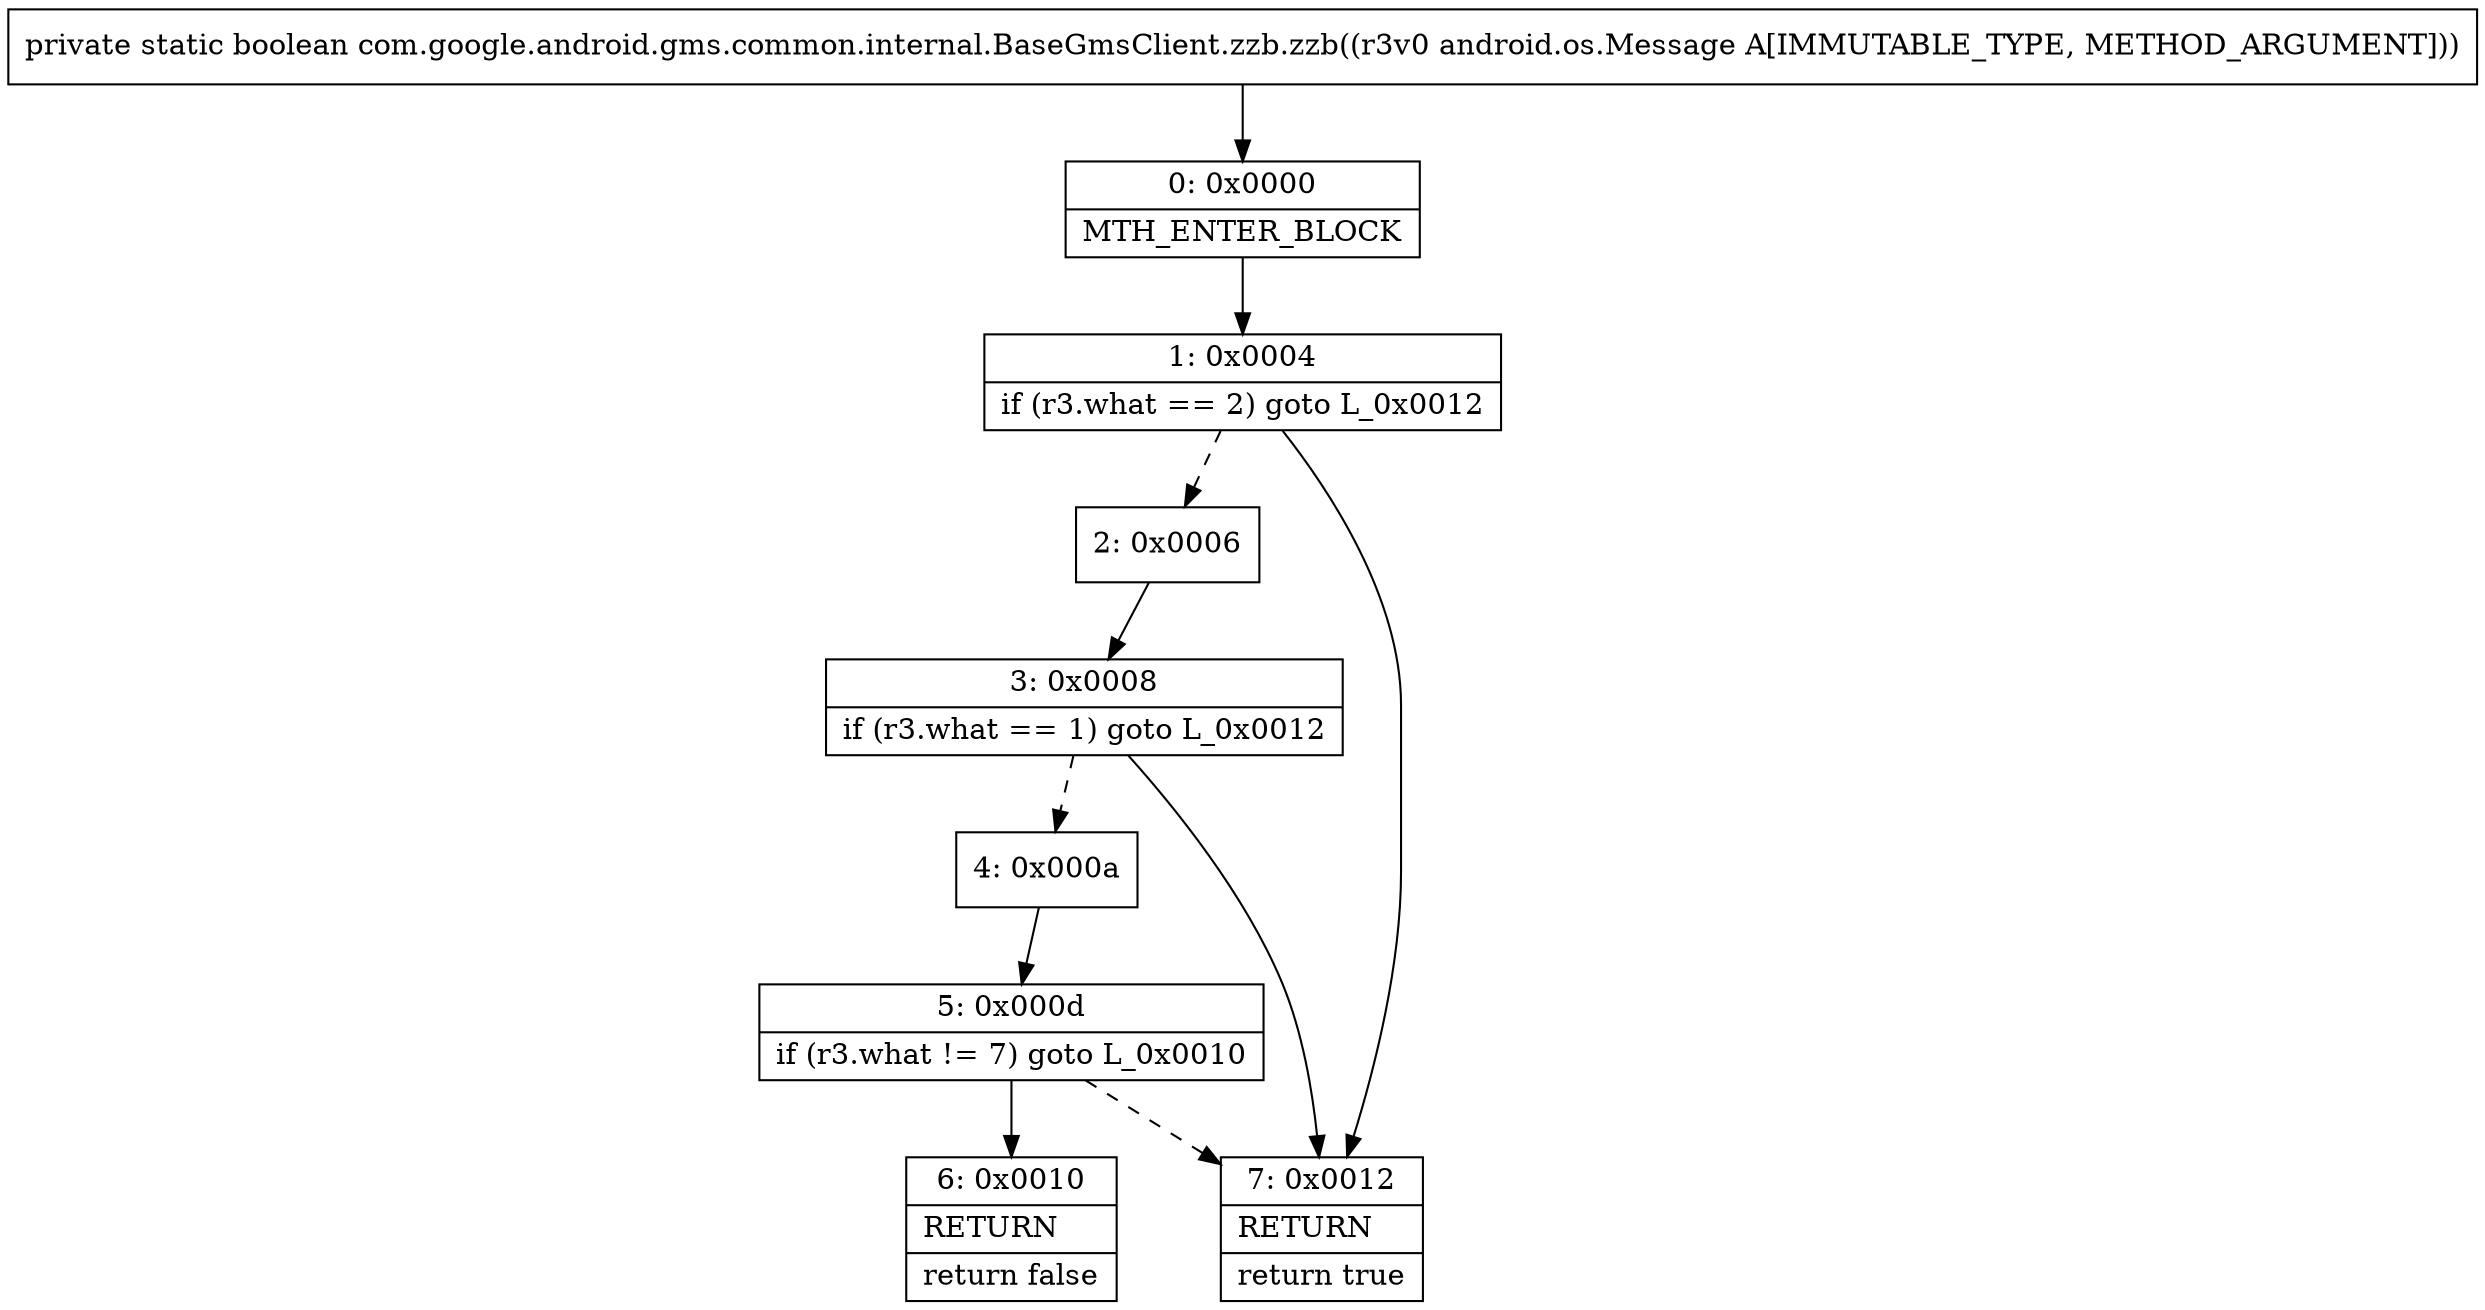 digraph "CFG forcom.google.android.gms.common.internal.BaseGmsClient.zzb.zzb(Landroid\/os\/Message;)Z" {
Node_0 [shape=record,label="{0\:\ 0x0000|MTH_ENTER_BLOCK\l}"];
Node_1 [shape=record,label="{1\:\ 0x0004|if (r3.what == 2) goto L_0x0012\l}"];
Node_2 [shape=record,label="{2\:\ 0x0006}"];
Node_3 [shape=record,label="{3\:\ 0x0008|if (r3.what == 1) goto L_0x0012\l}"];
Node_4 [shape=record,label="{4\:\ 0x000a}"];
Node_5 [shape=record,label="{5\:\ 0x000d|if (r3.what != 7) goto L_0x0010\l}"];
Node_6 [shape=record,label="{6\:\ 0x0010|RETURN\l|return false\l}"];
Node_7 [shape=record,label="{7\:\ 0x0012|RETURN\l|return true\l}"];
MethodNode[shape=record,label="{private static boolean com.google.android.gms.common.internal.BaseGmsClient.zzb.zzb((r3v0 android.os.Message A[IMMUTABLE_TYPE, METHOD_ARGUMENT])) }"];
MethodNode -> Node_0;
Node_0 -> Node_1;
Node_1 -> Node_2[style=dashed];
Node_1 -> Node_7;
Node_2 -> Node_3;
Node_3 -> Node_4[style=dashed];
Node_3 -> Node_7;
Node_4 -> Node_5;
Node_5 -> Node_6;
Node_5 -> Node_7[style=dashed];
}

